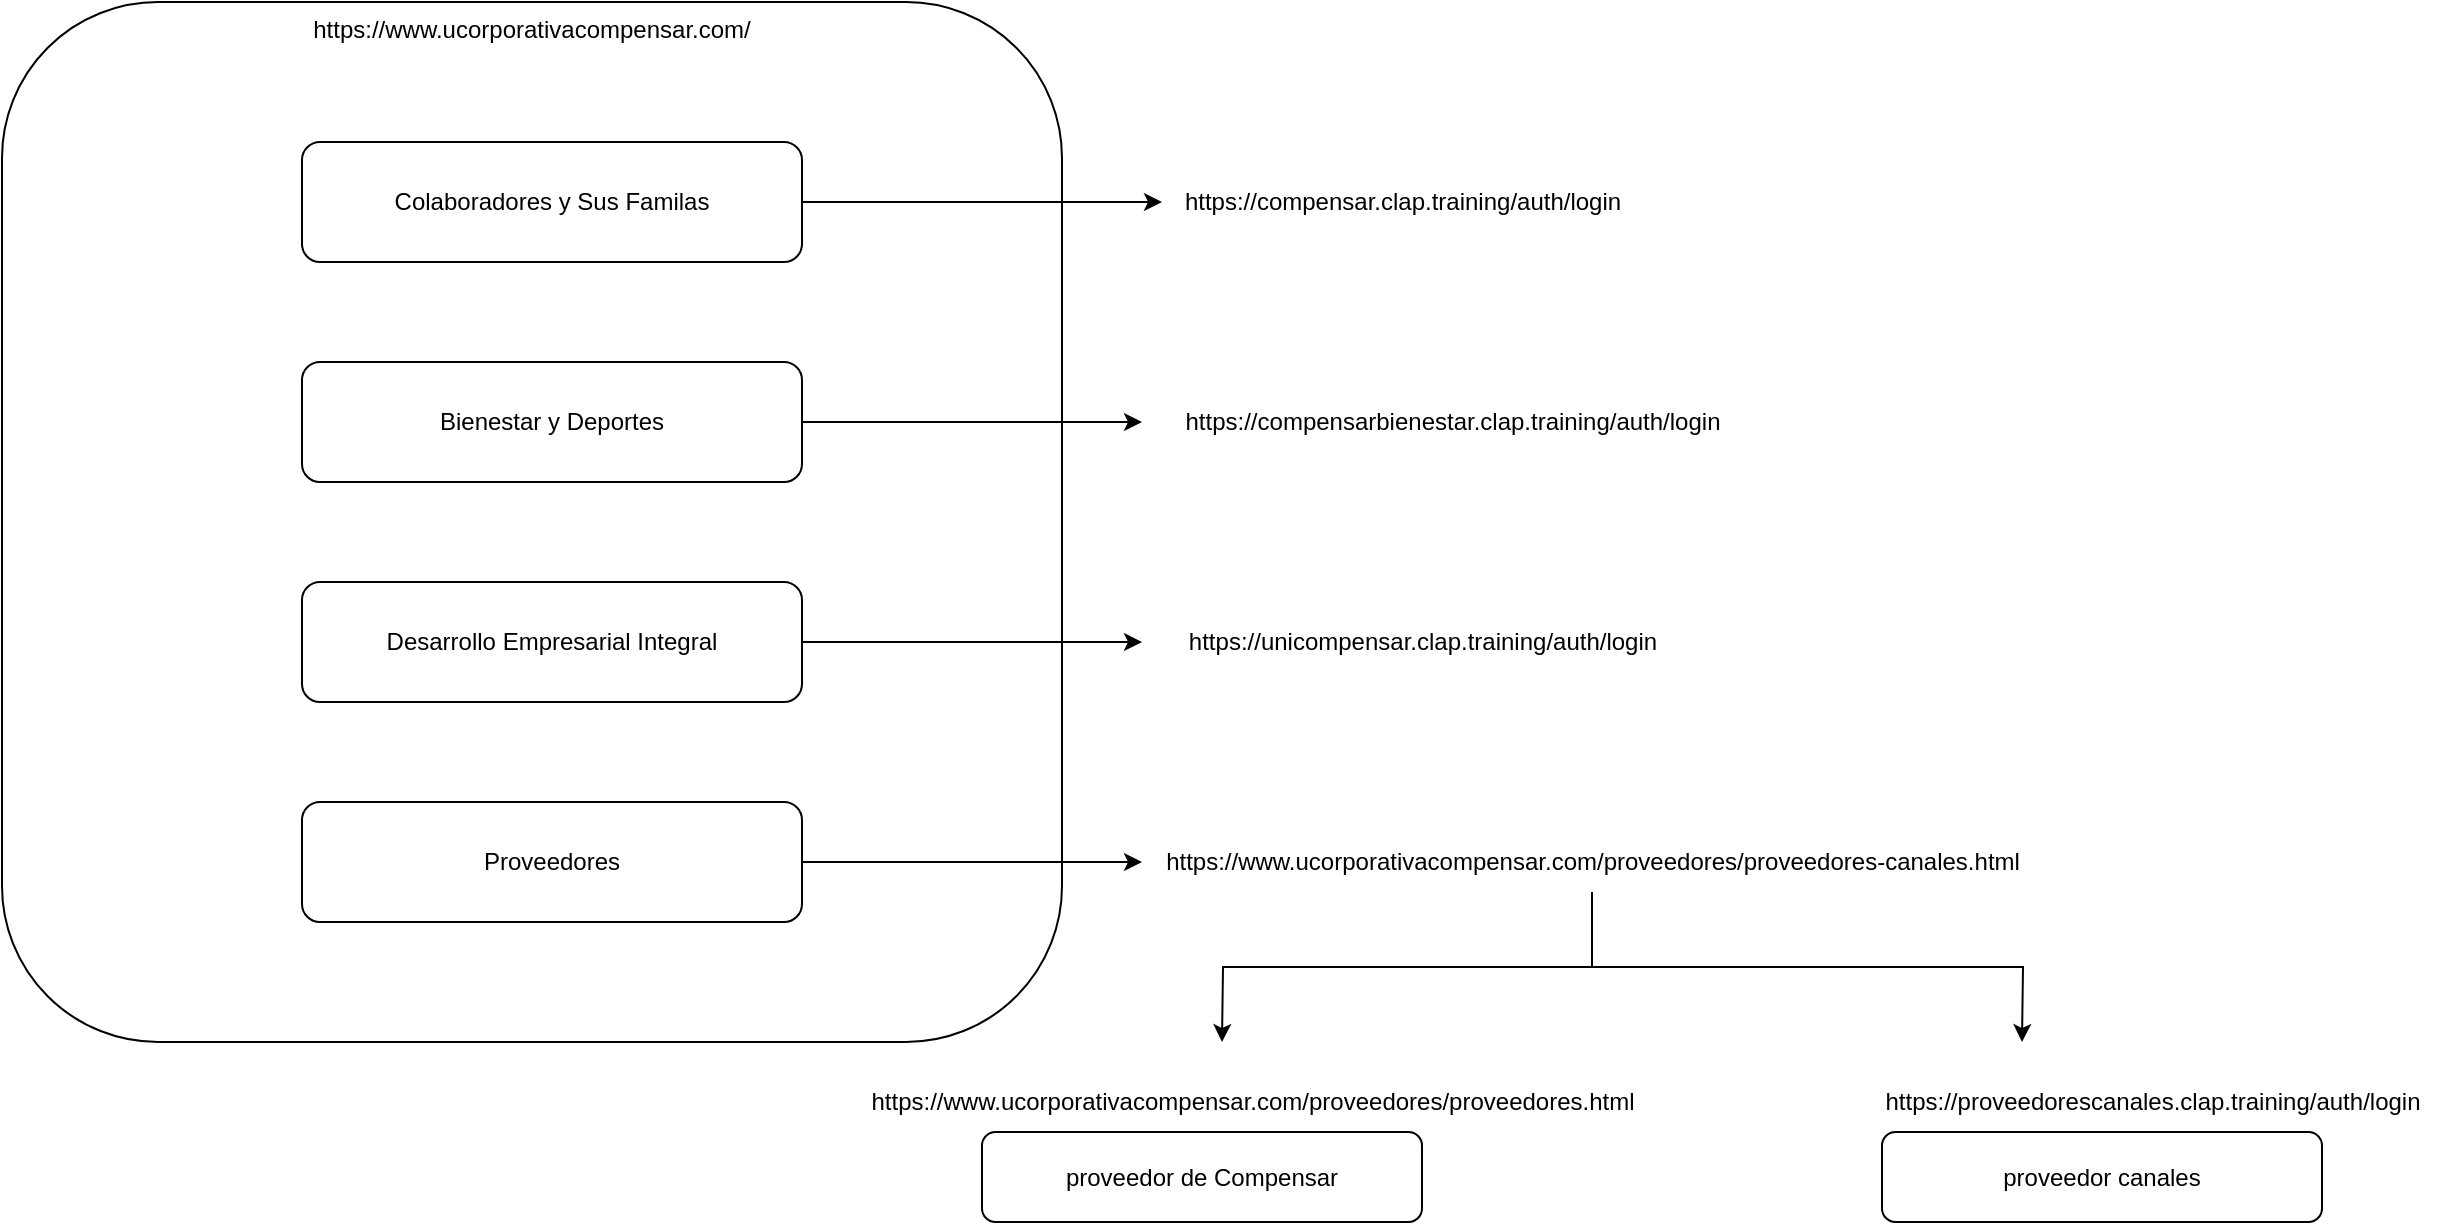 <mxfile version="26.1.3">
  <diagram name="Page-1" id="uxmNlsoQnHWH00E_gJSY">
    <mxGraphModel dx="1434" dy="752" grid="1" gridSize="10" guides="1" tooltips="1" connect="1" arrows="1" fold="1" page="1" pageScale="1" pageWidth="827" pageHeight="1169" math="0" shadow="0">
      <root>
        <mxCell id="0" />
        <mxCell id="1" parent="0" />
        <mxCell id="SfsyKqqzDjLnTzT2MTOW-5" value="https://www.ucorporativacompensar.com/" style="rounded=1;whiteSpace=wrap;html=1;verticalAlign=top;" vertex="1" parent="1">
          <mxGeometry x="120" y="50" width="530" height="520" as="geometry" />
        </mxCell>
        <mxCell id="SfsyKqqzDjLnTzT2MTOW-6" style="edgeStyle=orthogonalEdgeStyle;rounded=0;orthogonalLoop=1;jettySize=auto;html=1;" edge="1" parent="1" source="SfsyKqqzDjLnTzT2MTOW-1">
          <mxGeometry relative="1" as="geometry">
            <mxPoint x="700" y="150" as="targetPoint" />
          </mxGeometry>
        </mxCell>
        <mxCell id="SfsyKqqzDjLnTzT2MTOW-1" value="Colaboradores y Sus Familas" style="rounded=1;whiteSpace=wrap;html=1;" vertex="1" parent="1">
          <mxGeometry x="270" y="120" width="250" height="60" as="geometry" />
        </mxCell>
        <mxCell id="SfsyKqqzDjLnTzT2MTOW-8" style="edgeStyle=orthogonalEdgeStyle;rounded=0;orthogonalLoop=1;jettySize=auto;html=1;" edge="1" parent="1" source="SfsyKqqzDjLnTzT2MTOW-2">
          <mxGeometry relative="1" as="geometry">
            <mxPoint x="690" y="260" as="targetPoint" />
          </mxGeometry>
        </mxCell>
        <mxCell id="SfsyKqqzDjLnTzT2MTOW-2" value="Bienestar y Deportes" style="rounded=1;whiteSpace=wrap;html=1;" vertex="1" parent="1">
          <mxGeometry x="270" y="230" width="250" height="60" as="geometry" />
        </mxCell>
        <mxCell id="SfsyKqqzDjLnTzT2MTOW-11" style="edgeStyle=orthogonalEdgeStyle;rounded=0;orthogonalLoop=1;jettySize=auto;html=1;" edge="1" parent="1" source="SfsyKqqzDjLnTzT2MTOW-3">
          <mxGeometry relative="1" as="geometry">
            <mxPoint x="690" y="370" as="targetPoint" />
          </mxGeometry>
        </mxCell>
        <mxCell id="SfsyKqqzDjLnTzT2MTOW-3" value="Desarrollo Empresarial Integral" style="rounded=1;whiteSpace=wrap;html=1;" vertex="1" parent="1">
          <mxGeometry x="270" y="340" width="250" height="60" as="geometry" />
        </mxCell>
        <mxCell id="SfsyKqqzDjLnTzT2MTOW-14" style="edgeStyle=orthogonalEdgeStyle;rounded=0;orthogonalLoop=1;jettySize=auto;html=1;" edge="1" parent="1" source="SfsyKqqzDjLnTzT2MTOW-4">
          <mxGeometry relative="1" as="geometry">
            <mxPoint x="690" y="480" as="targetPoint" />
          </mxGeometry>
        </mxCell>
        <mxCell id="SfsyKqqzDjLnTzT2MTOW-4" value="Proveedores" style="rounded=1;whiteSpace=wrap;html=1;" vertex="1" parent="1">
          <mxGeometry x="270" y="450" width="250" height="60" as="geometry" />
        </mxCell>
        <mxCell id="SfsyKqqzDjLnTzT2MTOW-7" value="https://compensar.clap.training/auth/login" style="text;html=1;align=center;verticalAlign=middle;resizable=0;points=[];autosize=1;strokeColor=none;fillColor=none;" vertex="1" parent="1">
          <mxGeometry x="700" y="135" width="240" height="30" as="geometry" />
        </mxCell>
        <mxCell id="SfsyKqqzDjLnTzT2MTOW-10" value="https://compensarbienestar.clap.training/auth/login" style="text;html=1;align=center;verticalAlign=middle;resizable=0;points=[];autosize=1;strokeColor=none;fillColor=none;" vertex="1" parent="1">
          <mxGeometry x="700" y="245" width="290" height="30" as="geometry" />
        </mxCell>
        <mxCell id="SfsyKqqzDjLnTzT2MTOW-13" value="https://unicompensar.clap.training/auth/login" style="text;html=1;align=center;verticalAlign=middle;resizable=0;points=[];autosize=1;strokeColor=none;fillColor=none;" vertex="1" parent="1">
          <mxGeometry x="700" y="355" width="260" height="30" as="geometry" />
        </mxCell>
        <mxCell id="SfsyKqqzDjLnTzT2MTOW-17" style="edgeStyle=orthogonalEdgeStyle;rounded=0;orthogonalLoop=1;jettySize=auto;html=1;" edge="1" parent="1" source="SfsyKqqzDjLnTzT2MTOW-16">
          <mxGeometry relative="1" as="geometry">
            <mxPoint x="730" y="570" as="targetPoint" />
          </mxGeometry>
        </mxCell>
        <mxCell id="SfsyKqqzDjLnTzT2MTOW-19" style="edgeStyle=orthogonalEdgeStyle;rounded=0;orthogonalLoop=1;jettySize=auto;html=1;" edge="1" parent="1" source="SfsyKqqzDjLnTzT2MTOW-16">
          <mxGeometry relative="1" as="geometry">
            <mxPoint x="1130" y="570" as="targetPoint" />
          </mxGeometry>
        </mxCell>
        <mxCell id="SfsyKqqzDjLnTzT2MTOW-16" value="https://www.ucorporativacompensar.com/proveedores/proveedores-canales.html" style="text;html=1;align=center;verticalAlign=middle;resizable=0;points=[];autosize=1;strokeColor=none;fillColor=none;" vertex="1" parent="1">
          <mxGeometry x="690" y="465" width="450" height="30" as="geometry" />
        </mxCell>
        <mxCell id="SfsyKqqzDjLnTzT2MTOW-18" value="https://www.ucorporativacompensar.com/proveedores/proveedores.html" style="text;html=1;align=center;verticalAlign=middle;resizable=0;points=[];autosize=1;strokeColor=none;fillColor=none;" vertex="1" parent="1">
          <mxGeometry x="540" y="585" width="410" height="30" as="geometry" />
        </mxCell>
        <mxCell id="SfsyKqqzDjLnTzT2MTOW-21" value="https://proveedorescanales.clap.training/auth/login" style="text;html=1;align=center;verticalAlign=middle;resizable=0;points=[];autosize=1;strokeColor=none;fillColor=none;" vertex="1" parent="1">
          <mxGeometry x="1050" y="585" width="290" height="30" as="geometry" />
        </mxCell>
        <mxCell id="SfsyKqqzDjLnTzT2MTOW-22" value="proveedor de Compensar" style="rounded=1;whiteSpace=wrap;html=1;" vertex="1" parent="1">
          <mxGeometry x="610" y="615" width="220" height="45" as="geometry" />
        </mxCell>
        <mxCell id="SfsyKqqzDjLnTzT2MTOW-23" value="proveedor canales" style="rounded=1;whiteSpace=wrap;html=1;" vertex="1" parent="1">
          <mxGeometry x="1060" y="615" width="220" height="45" as="geometry" />
        </mxCell>
      </root>
    </mxGraphModel>
  </diagram>
</mxfile>
